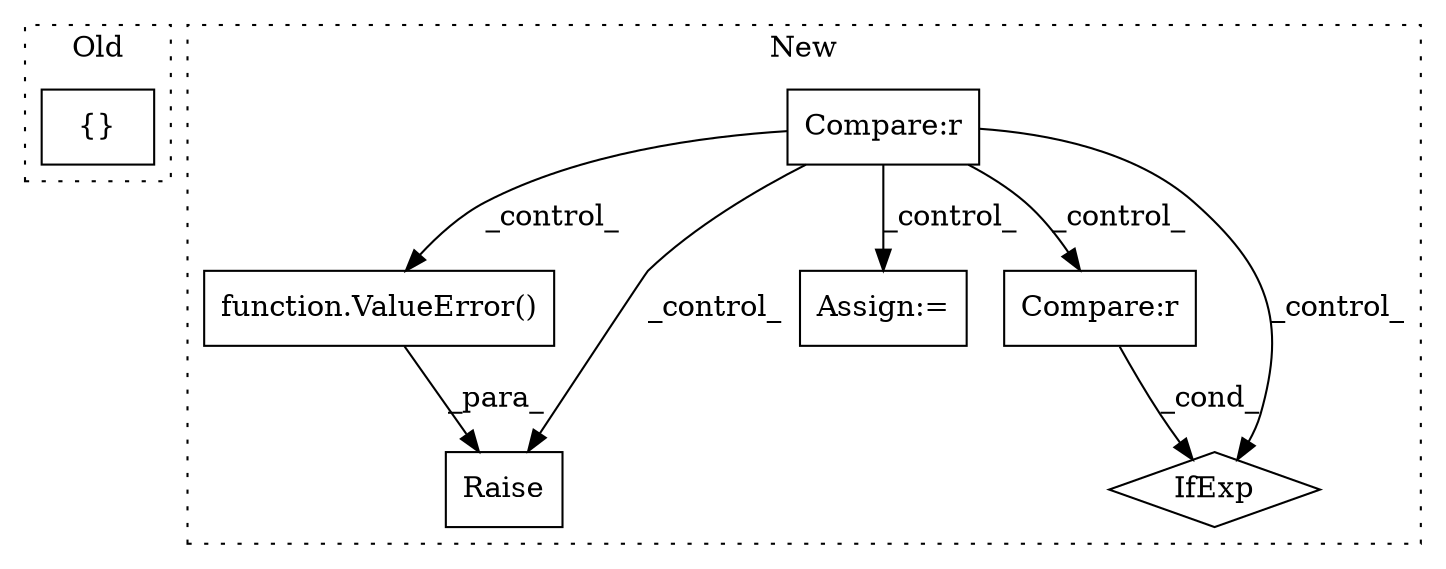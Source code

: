 digraph G {
subgraph cluster0 {
1 [label="{}" a="59" s="956,994" l="1,0" shape="box"];
label = "Old";
style="dotted";
}
subgraph cluster1 {
2 [label="function.ValueError()" a="75" s="1160,1354" l="28,1" shape="box"];
3 [label="Raise" a="91" s="1154" l="6" shape="box"];
4 [label="Compare:r" a="40" s="1032" l="108" shape="box"];
5 [label="Assign:=" a="68" s="1721" l="3" shape="box"];
6 [label="Compare:r" a="40" s="3297" l="33" shape="box"];
7 [label="IfExp" a="51" s="3264,3330" l="33,6" shape="diamond"];
label = "New";
style="dotted";
}
2 -> 3 [label="_para_"];
4 -> 6 [label="_control_"];
4 -> 7 [label="_control_"];
4 -> 2 [label="_control_"];
4 -> 5 [label="_control_"];
4 -> 3 [label="_control_"];
6 -> 7 [label="_cond_"];
}